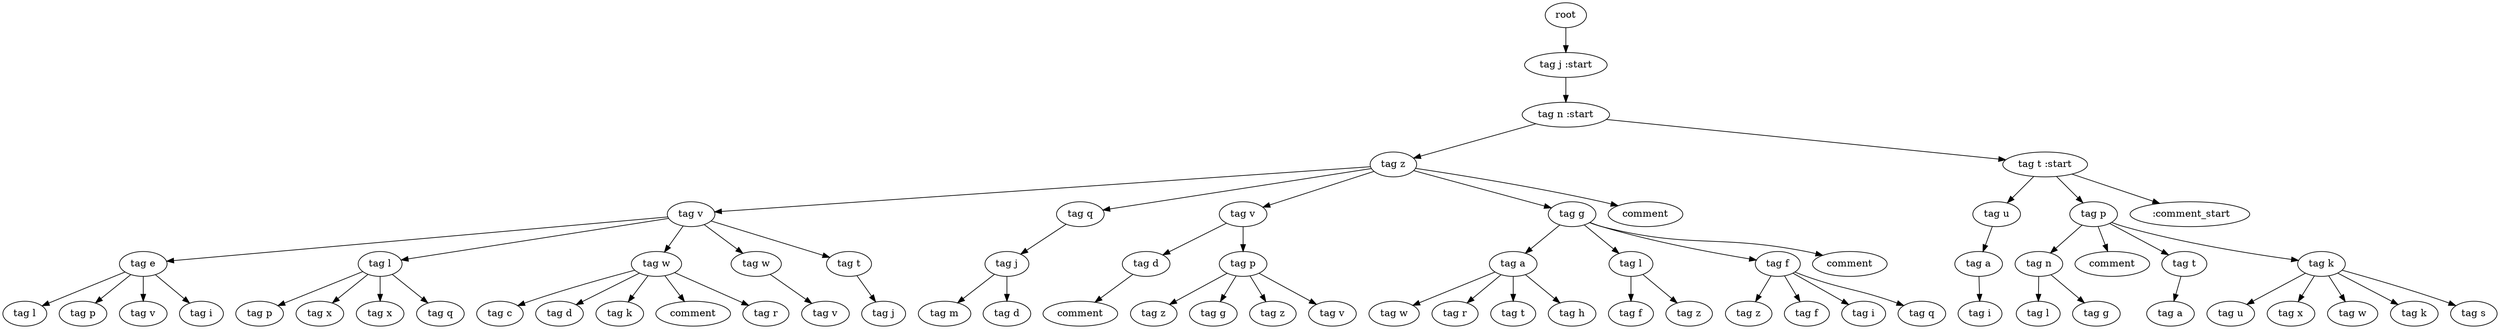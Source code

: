 digraph Tree{
0[label="root"];
0->00
00[label="tag j :start"];
00->000
000[label="tag n :start"];
000->0000
0000[label="tag z"];
0000->00000
00000[label="tag v"];
00000->000000
000000[label="tag e"];
000000->0000000
0000000[label="tag l"];
000000->0000001
0000001[label="tag p"];
000000->0000002
0000002[label="tag v"];
000000->0000003
0000003[label="tag i"];
00000->000001
000001[label="tag l"];
000001->0000010
0000010[label="tag p"];
000001->0000011
0000011[label="tag x"];
000001->0000012
0000012[label="tag x"];
000001->0000013
0000013[label="tag q"];
00000->000002
000002[label="tag w"];
000002->0000020
0000020[label="tag c"];
000002->0000021
0000021[label="tag d"];
000002->0000022
0000022[label="tag k"];
000002->0000023
0000023[label="comment"];
000002->0000024
0000024[label="tag r"];
00000->000003
000003[label="tag w"];
000003->0000030
0000030[label="tag v"];
00000->000004
000004[label="tag t"];
000004->0000040
0000040[label="tag j"];
0000->00001
00001[label="tag q"];
00001->000010
000010[label="tag j"];
000010->0000100
0000100[label="tag m"];
000010->0000101
0000101[label="tag d"];
0000->00002
00002[label="tag v"];
00002->000020
000020[label="tag d"];
000020->0000200
0000200[label="comment"];
00002->000021
000021[label="tag p"];
000021->0000210
0000210[label="tag z"];
000021->0000211
0000211[label="tag g"];
000021->0000212
0000212[label="tag z"];
000021->0000213
0000213[label="tag v"];
0000->00003
00003[label="tag g"];
00003->000030
000030[label="tag a"];
000030->0000300
0000300[label="tag w"];
000030->0000301
0000301[label="tag r"];
000030->0000302
0000302[label="tag t"];
000030->0000303
0000303[label="tag h"];
00003->000031
000031[label="tag l"];
000031->0000310
0000310[label="tag f"];
000031->0000311
0000311[label="tag z"];
00003->000032
000032[label="tag f"];
000032->0000320
0000320[label="tag z"];
000032->0000321
0000321[label="tag f"];
000032->0000322
0000322[label="tag i"];
000032->0000323
0000323[label="tag q"];
00003->000033
000033[label="comment"];
0000->00004
00004[label="comment"];
000->0001
0001[label="tag t :start"];
0001->00010
00010[label="tag u"];
00010->000100
000100[label="tag a"];
000100->0001000
0001000[label="tag i"];
0001->00011
00011[label="tag p"];
00011->000110
000110[label="tag n"];
000110->0001100
0001100[label="tag l"];
000110->0001101
0001101[label="tag g"];
00011->000111
000111[label="comment"];
00011->000112
000112[label="tag t"];
000112->0001120
0001120[label="tag a"];
00011->000113
000113[label="tag k"];
000113->0001130
0001130[label="tag u"];
000113->0001131
0001131[label="tag x"];
000113->0001132
0001132[label="tag w"];
000113->0001133
0001133[label="tag k"];
000113->0001134
0001134[label="tag s"];
0001->00012
00012[label=" :comment_start"];
}
